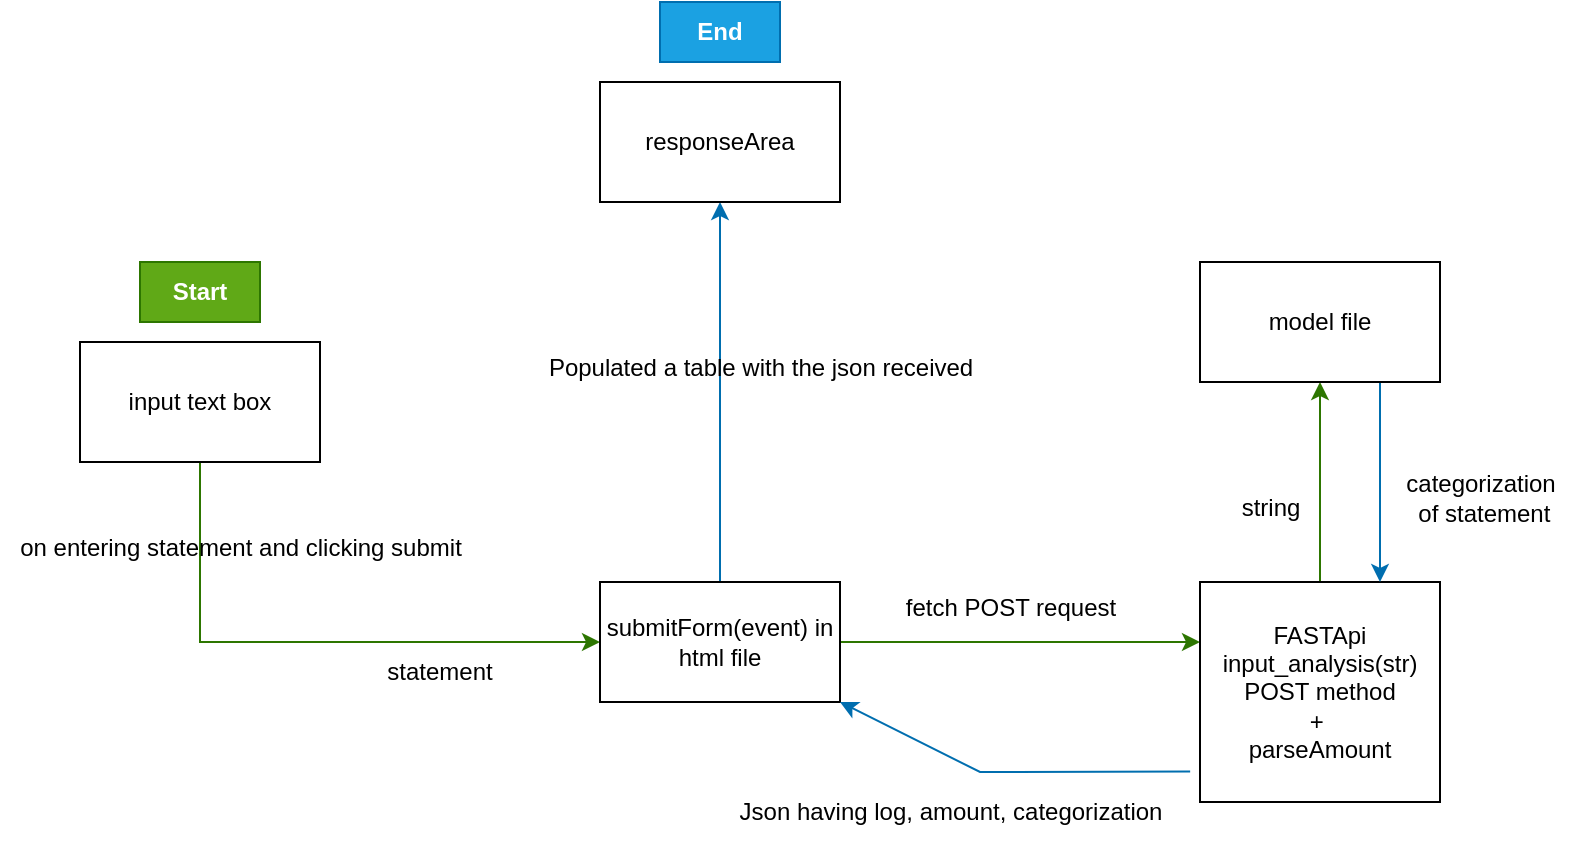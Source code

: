 <mxfile version="21.3.8" type="device">
  <diagram name="Page-1" id="2CI0uY7ae3qAQ0rnxeTq">
    <mxGraphModel dx="965" dy="533" grid="1" gridSize="10" guides="1" tooltips="1" connect="1" arrows="1" fold="1" page="1" pageScale="1" pageWidth="850" pageHeight="1100" math="0" shadow="0">
      <root>
        <mxCell id="0" />
        <mxCell id="1" parent="0" />
        <mxCell id="McWadiBmeLITpTtvkjrf-4" style="edgeStyle=orthogonalEdgeStyle;rounded=0;orthogonalLoop=1;jettySize=auto;html=1;entryX=0;entryY=0.5;entryDx=0;entryDy=0;exitX=0.5;exitY=1;exitDx=0;exitDy=0;fillColor=#60a917;strokeColor=#2D7600;" edge="1" parent="1" source="McWadiBmeLITpTtvkjrf-1" target="McWadiBmeLITpTtvkjrf-3">
          <mxGeometry relative="1" as="geometry" />
        </mxCell>
        <mxCell id="McWadiBmeLITpTtvkjrf-1" value="input text box" style="rounded=0;whiteSpace=wrap;html=1;" vertex="1" parent="1">
          <mxGeometry x="40" y="190" width="120" height="60" as="geometry" />
        </mxCell>
        <mxCell id="McWadiBmeLITpTtvkjrf-7" style="edgeStyle=orthogonalEdgeStyle;rounded=0;orthogonalLoop=1;jettySize=auto;html=1;fillColor=#60a917;strokeColor=#2D7600;" edge="1" parent="1" source="McWadiBmeLITpTtvkjrf-3">
          <mxGeometry relative="1" as="geometry">
            <mxPoint x="600" y="340" as="targetPoint" />
          </mxGeometry>
        </mxCell>
        <mxCell id="McWadiBmeLITpTtvkjrf-23" style="edgeStyle=orthogonalEdgeStyle;rounded=0;orthogonalLoop=1;jettySize=auto;html=1;entryX=0.5;entryY=1;entryDx=0;entryDy=0;fillColor=#1ba1e2;strokeColor=#006EAF;" edge="1" parent="1" source="McWadiBmeLITpTtvkjrf-3" target="McWadiBmeLITpTtvkjrf-22">
          <mxGeometry relative="1" as="geometry" />
        </mxCell>
        <mxCell id="McWadiBmeLITpTtvkjrf-3" value="submitForm(event) in html file" style="rounded=0;whiteSpace=wrap;html=1;" vertex="1" parent="1">
          <mxGeometry x="300" y="310" width="120" height="60" as="geometry" />
        </mxCell>
        <mxCell id="McWadiBmeLITpTtvkjrf-5" value="on entering statement and clicking submit" style="text;html=1;align=center;verticalAlign=middle;resizable=0;points=[];autosize=1;strokeColor=none;fillColor=none;" vertex="1" parent="1">
          <mxGeometry y="278" width="240" height="30" as="geometry" />
        </mxCell>
        <mxCell id="McWadiBmeLITpTtvkjrf-6" value="statement" style="text;html=1;strokeColor=none;fillColor=none;align=center;verticalAlign=middle;whiteSpace=wrap;rounded=0;" vertex="1" parent="1">
          <mxGeometry x="190" y="340" width="60" height="30" as="geometry" />
        </mxCell>
        <mxCell id="McWadiBmeLITpTtvkjrf-11" value="" style="edgeStyle=orthogonalEdgeStyle;rounded=0;orthogonalLoop=1;jettySize=auto;html=1;fillColor=#60a917;strokeColor=#2D7600;" edge="1" parent="1" source="McWadiBmeLITpTtvkjrf-8" target="McWadiBmeLITpTtvkjrf-10">
          <mxGeometry relative="1" as="geometry" />
        </mxCell>
        <mxCell id="McWadiBmeLITpTtvkjrf-8" value="FASTApi input_analysis(str)&lt;br&gt;POST method&lt;br&gt;+&amp;nbsp;&lt;br&gt;parseAmount" style="rounded=0;whiteSpace=wrap;html=1;" vertex="1" parent="1">
          <mxGeometry x="600" y="310" width="120" height="110" as="geometry" />
        </mxCell>
        <mxCell id="McWadiBmeLITpTtvkjrf-9" value="fetch POST request" style="text;html=1;align=center;verticalAlign=middle;resizable=0;points=[];autosize=1;strokeColor=none;fillColor=none;" vertex="1" parent="1">
          <mxGeometry x="440" y="308" width="130" height="30" as="geometry" />
        </mxCell>
        <mxCell id="McWadiBmeLITpTtvkjrf-14" style="edgeStyle=orthogonalEdgeStyle;rounded=0;orthogonalLoop=1;jettySize=auto;html=1;exitX=0.75;exitY=1;exitDx=0;exitDy=0;entryX=0.75;entryY=0;entryDx=0;entryDy=0;fillColor=#1ba1e2;strokeColor=#006EAF;" edge="1" parent="1" source="McWadiBmeLITpTtvkjrf-10" target="McWadiBmeLITpTtvkjrf-8">
          <mxGeometry relative="1" as="geometry" />
        </mxCell>
        <mxCell id="McWadiBmeLITpTtvkjrf-10" value="model file" style="whiteSpace=wrap;html=1;rounded=0;" vertex="1" parent="1">
          <mxGeometry x="600" y="150" width="120" height="60" as="geometry" />
        </mxCell>
        <mxCell id="McWadiBmeLITpTtvkjrf-12" value="string" style="text;html=1;align=center;verticalAlign=middle;resizable=0;points=[];autosize=1;strokeColor=none;fillColor=none;" vertex="1" parent="1">
          <mxGeometry x="610" y="258" width="50" height="30" as="geometry" />
        </mxCell>
        <mxCell id="McWadiBmeLITpTtvkjrf-15" value="categorization&lt;br&gt;&amp;nbsp;of statement" style="text;html=1;align=center;verticalAlign=middle;resizable=0;points=[];autosize=1;strokeColor=none;fillColor=none;" vertex="1" parent="1">
          <mxGeometry x="690" y="248" width="100" height="40" as="geometry" />
        </mxCell>
        <mxCell id="McWadiBmeLITpTtvkjrf-19" value="" style="endArrow=classic;html=1;rounded=0;exitX=-0.041;exitY=0.861;exitDx=0;exitDy=0;entryX=1;entryY=1;entryDx=0;entryDy=0;exitPerimeter=0;fillColor=#1ba1e2;strokeColor=#006EAF;" edge="1" parent="1" source="McWadiBmeLITpTtvkjrf-8" target="McWadiBmeLITpTtvkjrf-3">
          <mxGeometry width="50" height="50" relative="1" as="geometry">
            <mxPoint x="400" y="300" as="sourcePoint" />
            <mxPoint x="450" y="250" as="targetPoint" />
            <Array as="points">
              <mxPoint x="490" y="405" />
            </Array>
          </mxGeometry>
        </mxCell>
        <mxCell id="McWadiBmeLITpTtvkjrf-20" value="Json having log, amount, categorization" style="text;html=1;align=center;verticalAlign=middle;resizable=0;points=[];autosize=1;strokeColor=none;fillColor=none;" vertex="1" parent="1">
          <mxGeometry x="360" y="410" width="230" height="30" as="geometry" />
        </mxCell>
        <mxCell id="McWadiBmeLITpTtvkjrf-22" value="responseArea" style="rounded=0;whiteSpace=wrap;html=1;" vertex="1" parent="1">
          <mxGeometry x="300" y="60" width="120" height="60" as="geometry" />
        </mxCell>
        <mxCell id="McWadiBmeLITpTtvkjrf-24" value="Populated a table with the json received" style="text;html=1;align=center;verticalAlign=middle;resizable=0;points=[];autosize=1;strokeColor=none;fillColor=none;" vertex="1" parent="1">
          <mxGeometry x="260" y="188" width="240" height="30" as="geometry" />
        </mxCell>
        <mxCell id="McWadiBmeLITpTtvkjrf-25" value="Start" style="text;html=1;strokeColor=#2D7600;fillColor=#60a917;align=center;verticalAlign=middle;whiteSpace=wrap;rounded=0;fontStyle=1;fontColor=#ffffff;" vertex="1" parent="1">
          <mxGeometry x="70" y="150" width="60" height="30" as="geometry" />
        </mxCell>
        <mxCell id="McWadiBmeLITpTtvkjrf-26" value="End" style="text;html=1;strokeColor=#006EAF;fillColor=#1ba1e2;align=center;verticalAlign=middle;whiteSpace=wrap;rounded=0;fontStyle=1;fontColor=#ffffff;" vertex="1" parent="1">
          <mxGeometry x="330" y="20" width="60" height="30" as="geometry" />
        </mxCell>
      </root>
    </mxGraphModel>
  </diagram>
</mxfile>
